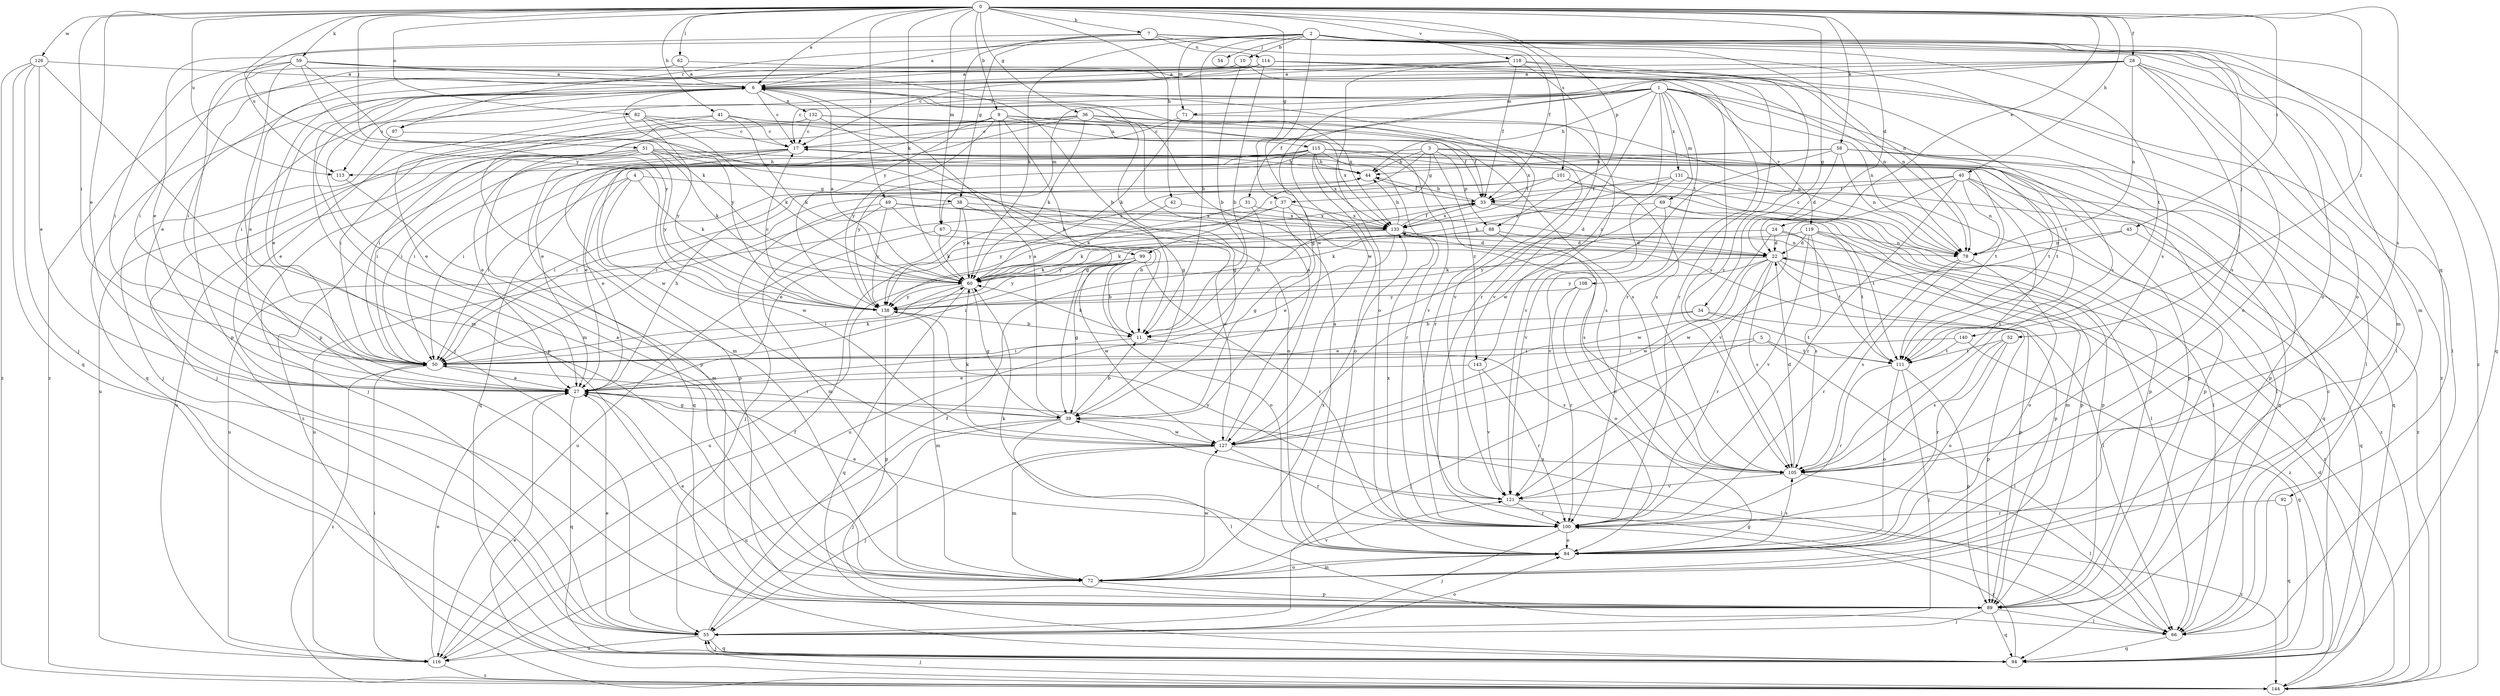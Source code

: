 strict digraph  {
0;
1;
2;
3;
4;
5;
6;
7;
9;
10;
11;
17;
22;
24;
27;
28;
31;
33;
34;
36;
37;
38;
39;
40;
41;
42;
44;
45;
49;
50;
51;
52;
54;
55;
58;
59;
60;
62;
66;
67;
69;
71;
72;
78;
82;
84;
88;
89;
92;
94;
97;
99;
100;
101;
105;
108;
111;
113;
114;
115;
116;
118;
119;
121;
126;
127;
131;
132;
133;
138;
140;
143;
144;
0 -> 6  [label=a];
0 -> 7  [label=b];
0 -> 9  [label=b];
0 -> 22  [label=d];
0 -> 24  [label=e];
0 -> 27  [label=e];
0 -> 28  [label=f];
0 -> 34  [label=g];
0 -> 36  [label=g];
0 -> 37  [label=g];
0 -> 40  [label=h];
0 -> 41  [label=h];
0 -> 42  [label=h];
0 -> 45  [label=i];
0 -> 49  [label=i];
0 -> 50  [label=i];
0 -> 51  [label=j];
0 -> 58  [label=k];
0 -> 59  [label=k];
0 -> 60  [label=k];
0 -> 62  [label=l];
0 -> 67  [label=m];
0 -> 82  [label=o];
0 -> 88  [label=p];
0 -> 101  [label=s];
0 -> 105  [label=s];
0 -> 113  [label=u];
0 -> 118  [label=v];
0 -> 126  [label=w];
0 -> 138  [label=y];
0 -> 140  [label=z];
1 -> 17  [label=c];
1 -> 31  [label=f];
1 -> 44  [label=h];
1 -> 50  [label=i];
1 -> 66  [label=l];
1 -> 67  [label=m];
1 -> 69  [label=m];
1 -> 71  [label=m];
1 -> 78  [label=n];
1 -> 97  [label=r];
1 -> 108  [label=t];
1 -> 111  [label=t];
1 -> 119  [label=v];
1 -> 121  [label=v];
1 -> 131  [label=x];
1 -> 143  [label=z];
2 -> 10  [label=b];
2 -> 11  [label=b];
2 -> 27  [label=e];
2 -> 33  [label=f];
2 -> 52  [label=j];
2 -> 54  [label=j];
2 -> 60  [label=k];
2 -> 71  [label=m];
2 -> 78  [label=n];
2 -> 84  [label=o];
2 -> 92  [label=q];
2 -> 94  [label=q];
2 -> 97  [label=r];
2 -> 111  [label=t];
2 -> 127  [label=w];
3 -> 37  [label=g];
3 -> 44  [label=h];
3 -> 88  [label=p];
3 -> 89  [label=p];
3 -> 94  [label=q];
3 -> 99  [label=r];
3 -> 113  [label=u];
3 -> 143  [label=z];
4 -> 27  [label=e];
4 -> 38  [label=g];
4 -> 50  [label=i];
4 -> 60  [label=k];
4 -> 127  [label=w];
5 -> 50  [label=i];
5 -> 55  [label=j];
5 -> 66  [label=l];
5 -> 111  [label=t];
6 -> 17  [label=c];
6 -> 27  [label=e];
6 -> 72  [label=m];
6 -> 89  [label=p];
6 -> 94  [label=q];
6 -> 113  [label=u];
6 -> 121  [label=v];
6 -> 132  [label=x];
6 -> 133  [label=x];
6 -> 138  [label=y];
7 -> 6  [label=a];
7 -> 38  [label=g];
7 -> 72  [label=m];
7 -> 84  [label=o];
7 -> 105  [label=s];
7 -> 113  [label=u];
7 -> 114  [label=u];
7 -> 138  [label=y];
7 -> 144  [label=z];
9 -> 39  [label=g];
9 -> 89  [label=p];
9 -> 99  [label=r];
9 -> 100  [label=r];
9 -> 115  [label=u];
9 -> 116  [label=u];
9 -> 127  [label=w];
9 -> 133  [label=x];
9 -> 138  [label=y];
10 -> 6  [label=a];
10 -> 11  [label=b];
10 -> 50  [label=i];
10 -> 100  [label=r];
10 -> 144  [label=z];
11 -> 50  [label=i];
11 -> 60  [label=k];
11 -> 105  [label=s];
17 -> 44  [label=h];
17 -> 50  [label=i];
17 -> 89  [label=p];
17 -> 94  [label=q];
17 -> 111  [label=t];
17 -> 144  [label=z];
22 -> 60  [label=k];
22 -> 66  [label=l];
22 -> 89  [label=p];
22 -> 100  [label=r];
22 -> 105  [label=s];
22 -> 127  [label=w];
22 -> 138  [label=y];
22 -> 144  [label=z];
24 -> 22  [label=d];
24 -> 60  [label=k];
24 -> 111  [label=t];
24 -> 127  [label=w];
24 -> 144  [label=z];
27 -> 39  [label=g];
27 -> 44  [label=h];
27 -> 66  [label=l];
27 -> 94  [label=q];
28 -> 6  [label=a];
28 -> 39  [label=g];
28 -> 55  [label=j];
28 -> 66  [label=l];
28 -> 72  [label=m];
28 -> 78  [label=n];
28 -> 84  [label=o];
28 -> 105  [label=s];
28 -> 127  [label=w];
31 -> 11  [label=b];
31 -> 133  [label=x];
31 -> 138  [label=y];
33 -> 44  [label=h];
33 -> 89  [label=p];
33 -> 111  [label=t];
33 -> 133  [label=x];
34 -> 11  [label=b];
34 -> 27  [label=e];
34 -> 89  [label=p];
34 -> 111  [label=t];
36 -> 17  [label=c];
36 -> 27  [label=e];
36 -> 33  [label=f];
36 -> 39  [label=g];
36 -> 50  [label=i];
36 -> 60  [label=k];
36 -> 78  [label=n];
36 -> 133  [label=x];
37 -> 39  [label=g];
37 -> 105  [label=s];
37 -> 116  [label=u];
37 -> 133  [label=x];
37 -> 138  [label=y];
38 -> 27  [label=e];
38 -> 60  [label=k];
38 -> 116  [label=u];
38 -> 127  [label=w];
38 -> 133  [label=x];
39 -> 6  [label=a];
39 -> 11  [label=b];
39 -> 50  [label=i];
39 -> 55  [label=j];
39 -> 66  [label=l];
39 -> 116  [label=u];
39 -> 127  [label=w];
40 -> 33  [label=f];
40 -> 50  [label=i];
40 -> 78  [label=n];
40 -> 89  [label=p];
40 -> 100  [label=r];
40 -> 105  [label=s];
40 -> 121  [label=v];
40 -> 144  [label=z];
41 -> 17  [label=c];
41 -> 27  [label=e];
41 -> 60  [label=k];
41 -> 72  [label=m];
41 -> 105  [label=s];
42 -> 60  [label=k];
42 -> 133  [label=x];
44 -> 33  [label=f];
44 -> 50  [label=i];
45 -> 78  [label=n];
45 -> 94  [label=q];
45 -> 127  [label=w];
49 -> 11  [label=b];
49 -> 22  [label=d];
49 -> 55  [label=j];
49 -> 72  [label=m];
49 -> 133  [label=x];
49 -> 138  [label=y];
50 -> 27  [label=e];
50 -> 60  [label=k];
50 -> 144  [label=z];
51 -> 27  [label=e];
51 -> 44  [label=h];
51 -> 50  [label=i];
51 -> 55  [label=j];
51 -> 60  [label=k];
51 -> 84  [label=o];
51 -> 111  [label=t];
51 -> 116  [label=u];
51 -> 138  [label=y];
52 -> 84  [label=o];
52 -> 100  [label=r];
52 -> 105  [label=s];
52 -> 111  [label=t];
55 -> 27  [label=e];
55 -> 33  [label=f];
55 -> 84  [label=o];
55 -> 94  [label=q];
55 -> 116  [label=u];
58 -> 22  [label=d];
58 -> 44  [label=h];
58 -> 50  [label=i];
58 -> 78  [label=n];
58 -> 89  [label=p];
58 -> 94  [label=q];
58 -> 127  [label=w];
59 -> 6  [label=a];
59 -> 11  [label=b];
59 -> 50  [label=i];
59 -> 60  [label=k];
59 -> 72  [label=m];
59 -> 89  [label=p];
59 -> 105  [label=s];
59 -> 138  [label=y];
60 -> 6  [label=a];
60 -> 39  [label=g];
60 -> 50  [label=i];
60 -> 94  [label=q];
60 -> 138  [label=y];
62 -> 6  [label=a];
62 -> 50  [label=i];
62 -> 78  [label=n];
66 -> 17  [label=c];
66 -> 39  [label=g];
66 -> 94  [label=q];
67 -> 22  [label=d];
67 -> 60  [label=k];
67 -> 116  [label=u];
69 -> 66  [label=l];
69 -> 89  [label=p];
69 -> 116  [label=u];
69 -> 121  [label=v];
69 -> 133  [label=x];
71 -> 17  [label=c];
71 -> 60  [label=k];
71 -> 121  [label=v];
72 -> 6  [label=a];
72 -> 27  [label=e];
72 -> 84  [label=o];
72 -> 89  [label=p];
72 -> 121  [label=v];
72 -> 127  [label=w];
72 -> 133  [label=x];
78 -> 17  [label=c];
78 -> 84  [label=o];
78 -> 100  [label=r];
78 -> 105  [label=s];
82 -> 17  [label=c];
82 -> 27  [label=e];
82 -> 60  [label=k];
82 -> 105  [label=s];
82 -> 138  [label=y];
84 -> 6  [label=a];
84 -> 60  [label=k];
84 -> 72  [label=m];
84 -> 105  [label=s];
88 -> 22  [label=d];
88 -> 60  [label=k];
88 -> 84  [label=o];
88 -> 138  [label=y];
89 -> 55  [label=j];
89 -> 66  [label=l];
89 -> 94  [label=q];
92 -> 94  [label=q];
92 -> 100  [label=r];
94 -> 55  [label=j];
94 -> 100  [label=r];
97 -> 39  [label=g];
97 -> 55  [label=j];
99 -> 11  [label=b];
99 -> 39  [label=g];
99 -> 50  [label=i];
99 -> 60  [label=k];
99 -> 84  [label=o];
99 -> 100  [label=r];
99 -> 127  [label=w];
99 -> 138  [label=y];
100 -> 27  [label=e];
100 -> 55  [label=j];
100 -> 84  [label=o];
100 -> 133  [label=x];
101 -> 33  [label=f];
101 -> 50  [label=i];
101 -> 66  [label=l];
101 -> 89  [label=p];
101 -> 138  [label=y];
105 -> 22  [label=d];
105 -> 66  [label=l];
105 -> 121  [label=v];
108 -> 84  [label=o];
108 -> 100  [label=r];
108 -> 138  [label=y];
111 -> 55  [label=j];
111 -> 84  [label=o];
111 -> 89  [label=p];
111 -> 100  [label=r];
113 -> 72  [label=m];
114 -> 6  [label=a];
114 -> 11  [label=b];
114 -> 17  [label=c];
114 -> 27  [label=e];
114 -> 66  [label=l];
114 -> 100  [label=r];
114 -> 105  [label=s];
115 -> 27  [label=e];
115 -> 44  [label=h];
115 -> 50  [label=i];
115 -> 66  [label=l];
115 -> 84  [label=o];
115 -> 94  [label=q];
115 -> 100  [label=r];
115 -> 105  [label=s];
115 -> 111  [label=t];
115 -> 133  [label=x];
115 -> 138  [label=y];
116 -> 27  [label=e];
116 -> 33  [label=f];
116 -> 50  [label=i];
116 -> 144  [label=z];
118 -> 6  [label=a];
118 -> 27  [label=e];
118 -> 33  [label=f];
118 -> 78  [label=n];
118 -> 84  [label=o];
118 -> 100  [label=r];
118 -> 105  [label=s];
118 -> 144  [label=z];
119 -> 22  [label=d];
119 -> 72  [label=m];
119 -> 78  [label=n];
119 -> 105  [label=s];
119 -> 111  [label=t];
119 -> 121  [label=v];
119 -> 138  [label=y];
121 -> 100  [label=r];
121 -> 138  [label=y];
121 -> 144  [label=z];
126 -> 6  [label=a];
126 -> 27  [label=e];
126 -> 55  [label=j];
126 -> 89  [label=p];
126 -> 94  [label=q];
126 -> 144  [label=z];
127 -> 6  [label=a];
127 -> 55  [label=j];
127 -> 60  [label=k];
127 -> 72  [label=m];
127 -> 100  [label=r];
127 -> 105  [label=s];
131 -> 33  [label=f];
131 -> 60  [label=k];
131 -> 94  [label=q];
131 -> 121  [label=v];
131 -> 144  [label=z];
132 -> 11  [label=b];
132 -> 17  [label=c];
132 -> 33  [label=f];
132 -> 50  [label=i];
132 -> 55  [label=j];
132 -> 121  [label=v];
133 -> 22  [label=d];
133 -> 27  [label=e];
133 -> 33  [label=f];
133 -> 44  [label=h];
133 -> 60  [label=k];
133 -> 78  [label=n];
133 -> 89  [label=p];
133 -> 116  [label=u];
138 -> 11  [label=b];
138 -> 17  [label=c];
138 -> 72  [label=m];
138 -> 89  [label=p];
140 -> 50  [label=i];
140 -> 94  [label=q];
140 -> 111  [label=t];
143 -> 27  [label=e];
143 -> 100  [label=r];
143 -> 121  [label=v];
144 -> 22  [label=d];
144 -> 27  [label=e];
144 -> 55  [label=j];
}
